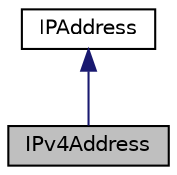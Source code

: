digraph "IPv4Address"
{
 // LATEX_PDF_SIZE
  edge [fontname="Helvetica",fontsize="10",labelfontname="Helvetica",labelfontsize="10"];
  node [fontname="Helvetica",fontsize="10",shape=record];
  Node1 [label="IPv4Address",height=0.2,width=0.4,color="black", fillcolor="grey75", style="filled", fontcolor="black",tooltip="Represents an IPv4 address."];
  Node2 -> Node1 [dir="back",color="midnightblue",fontsize="10",style="solid",fontname="Helvetica"];
  Node2 [label="IPAddress",height=0.2,width=0.4,color="black", fillcolor="white", style="filled",URL="$classIPAddress.html",tooltip="Abstract base class representing an IP address."];
}
